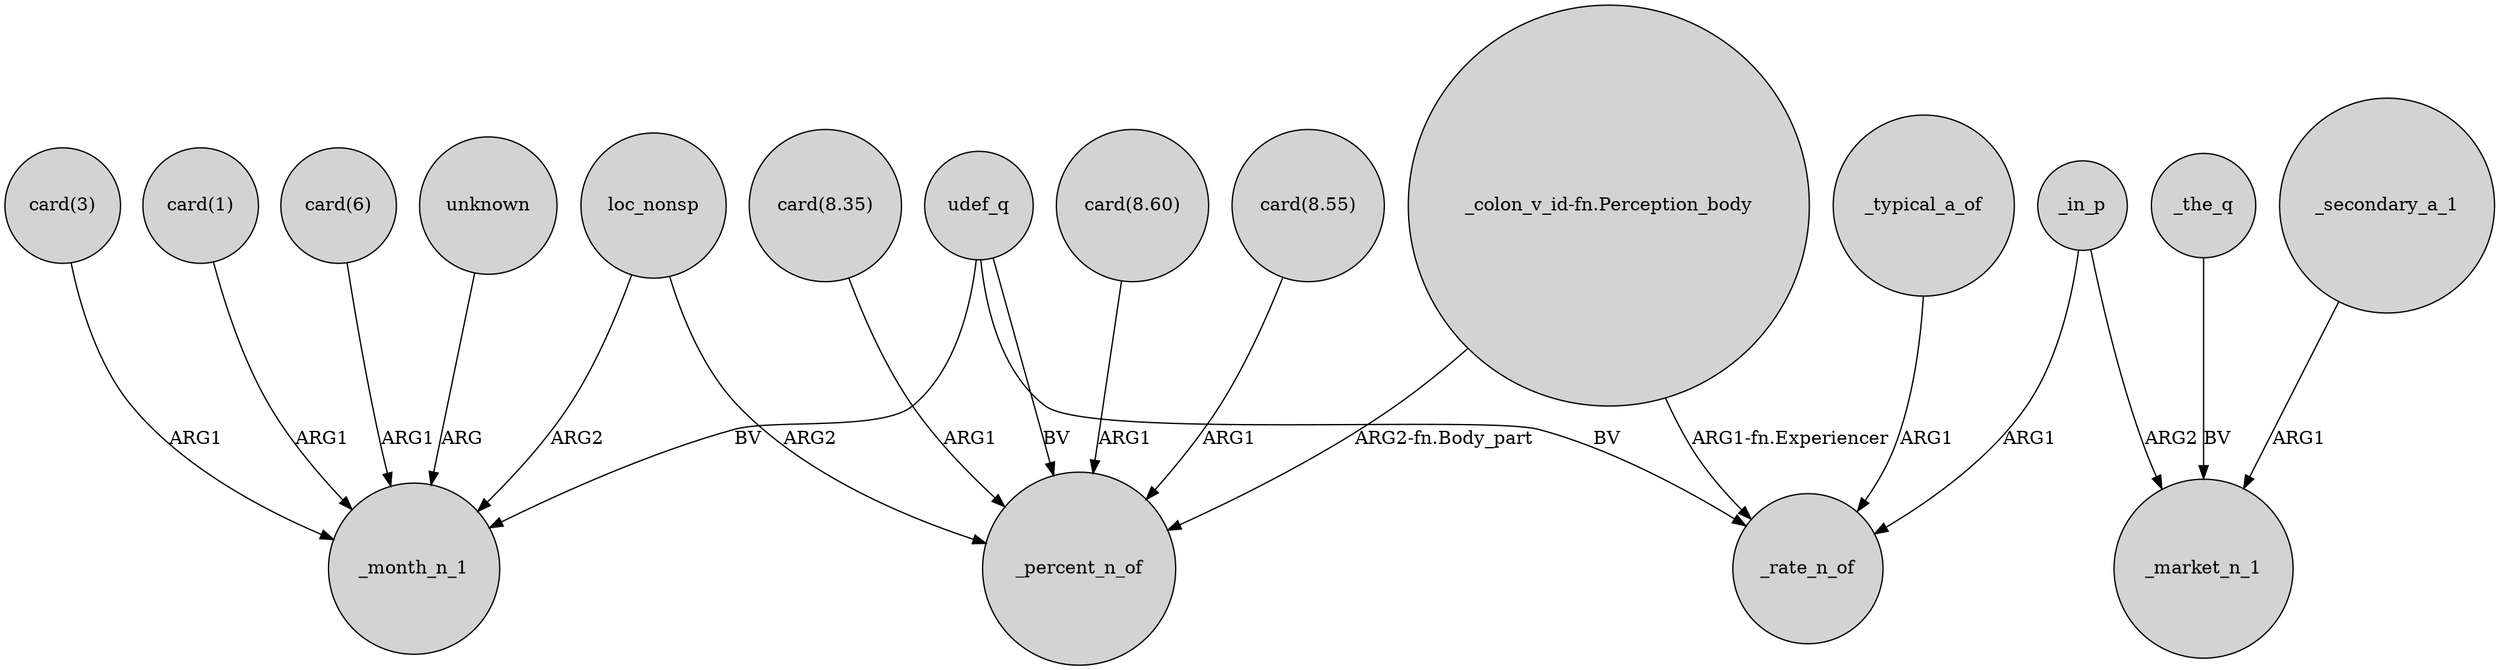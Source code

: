 digraph {
	node [shape=circle style=filled]
	udef_q -> _month_n_1 [label=BV]
	"_colon_v_id-fn.Perception_body" -> _rate_n_of [label="ARG1-fn.Experiencer"]
	"card(3)" -> _month_n_1 [label=ARG1]
	udef_q -> _rate_n_of [label=BV]
	_typical_a_of -> _rate_n_of [label=ARG1]
	_the_q -> _market_n_1 [label=BV]
	"_colon_v_id-fn.Perception_body" -> _percent_n_of [label="ARG2-fn.Body_part"]
	loc_nonsp -> _month_n_1 [label=ARG2]
	_in_p -> _market_n_1 [label=ARG2]
	"card(1)" -> _month_n_1 [label=ARG1]
	_in_p -> _rate_n_of [label=ARG1]
	udef_q -> _percent_n_of [label=BV]
	"card(8.60)" -> _percent_n_of [label=ARG1]
	"card(8.35)" -> _percent_n_of [label=ARG1]
	"card(6)" -> _month_n_1 [label=ARG1]
	"card(8.55)" -> _percent_n_of [label=ARG1]
	_secondary_a_1 -> _market_n_1 [label=ARG1]
	unknown -> _month_n_1 [label=ARG]
	loc_nonsp -> _percent_n_of [label=ARG2]
}
